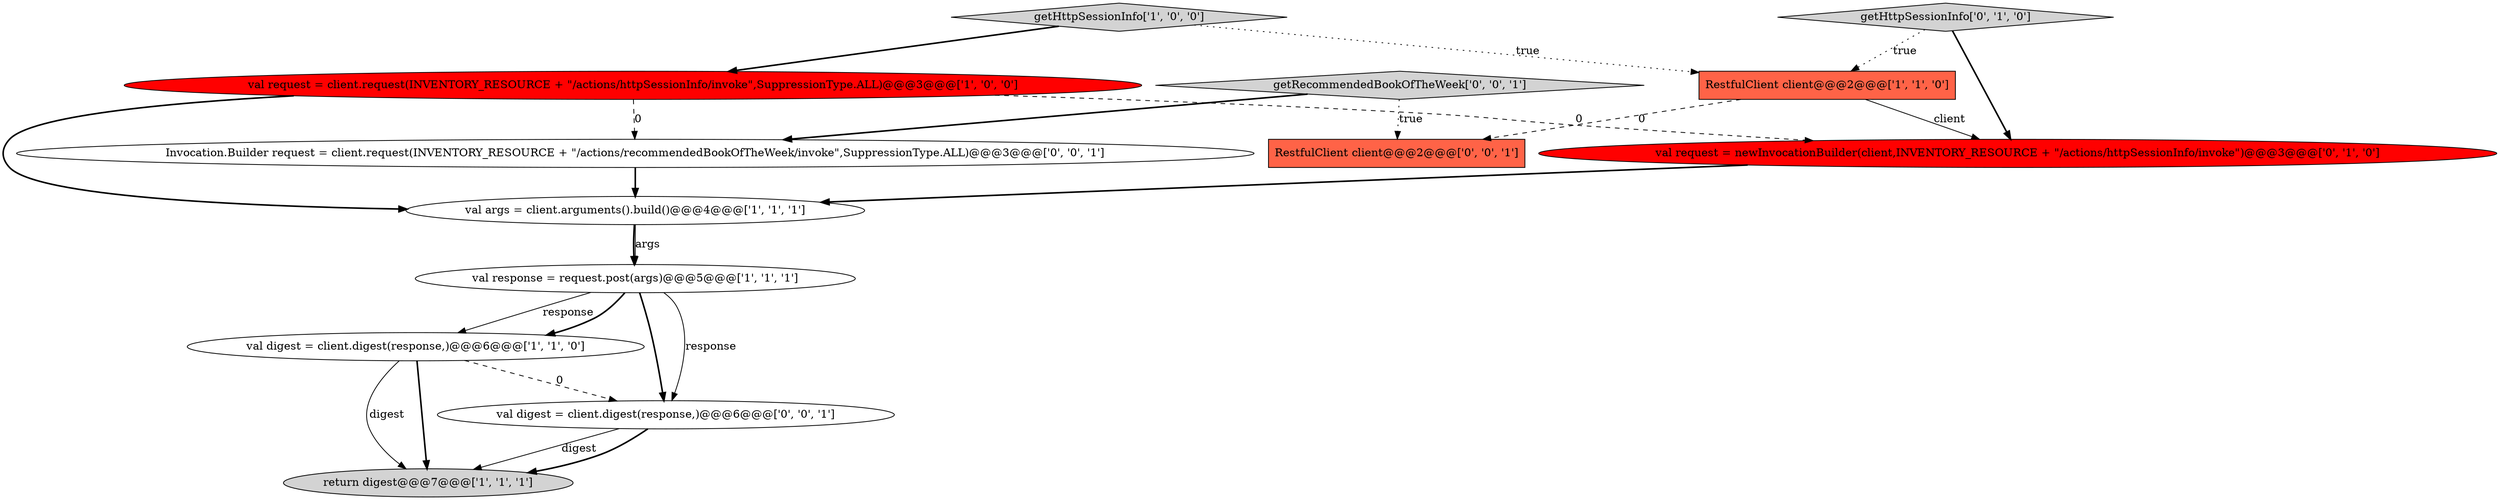 digraph {
9 [style = filled, label = "RestfulClient client@@@2@@@['0', '0', '1']", fillcolor = tomato, shape = box image = "AAA0AAABBB3BBB"];
1 [style = filled, label = "return digest@@@7@@@['1', '1', '1']", fillcolor = lightgray, shape = ellipse image = "AAA0AAABBB1BBB"];
0 [style = filled, label = "val digest = client.digest(response,)@@@6@@@['1', '1', '0']", fillcolor = white, shape = ellipse image = "AAA0AAABBB1BBB"];
4 [style = filled, label = "val args = client.arguments().build()@@@4@@@['1', '1', '1']", fillcolor = white, shape = ellipse image = "AAA0AAABBB1BBB"];
12 [style = filled, label = "Invocation.Builder request = client.request(INVENTORY_RESOURCE + \"/actions/recommendedBookOfTheWeek/invoke\",SuppressionType.ALL)@@@3@@@['0', '0', '1']", fillcolor = white, shape = ellipse image = "AAA0AAABBB3BBB"];
5 [style = filled, label = "RestfulClient client@@@2@@@['1', '1', '0']", fillcolor = tomato, shape = box image = "AAA0AAABBB1BBB"];
2 [style = filled, label = "val response = request.post(args)@@@5@@@['1', '1', '1']", fillcolor = white, shape = ellipse image = "AAA0AAABBB1BBB"];
11 [style = filled, label = "val digest = client.digest(response,)@@@6@@@['0', '0', '1']", fillcolor = white, shape = ellipse image = "AAA0AAABBB3BBB"];
6 [style = filled, label = "getHttpSessionInfo['1', '0', '0']", fillcolor = lightgray, shape = diamond image = "AAA0AAABBB1BBB"];
3 [style = filled, label = "val request = client.request(INVENTORY_RESOURCE + \"/actions/httpSessionInfo/invoke\",SuppressionType.ALL)@@@3@@@['1', '0', '0']", fillcolor = red, shape = ellipse image = "AAA1AAABBB1BBB"];
8 [style = filled, label = "val request = newInvocationBuilder(client,INVENTORY_RESOURCE + \"/actions/httpSessionInfo/invoke\")@@@3@@@['0', '1', '0']", fillcolor = red, shape = ellipse image = "AAA1AAABBB2BBB"];
10 [style = filled, label = "getRecommendedBookOfTheWeek['0', '0', '1']", fillcolor = lightgray, shape = diamond image = "AAA0AAABBB3BBB"];
7 [style = filled, label = "getHttpSessionInfo['0', '1', '0']", fillcolor = lightgray, shape = diamond image = "AAA0AAABBB2BBB"];
11->1 [style = solid, label="digest"];
6->3 [style = bold, label=""];
11->1 [style = bold, label=""];
5->9 [style = dashed, label="0"];
0->11 [style = dashed, label="0"];
4->2 [style = bold, label=""];
7->8 [style = bold, label=""];
2->0 [style = solid, label="response"];
10->9 [style = dotted, label="true"];
3->4 [style = bold, label=""];
2->11 [style = solid, label="response"];
7->5 [style = dotted, label="true"];
2->0 [style = bold, label=""];
0->1 [style = solid, label="digest"];
5->8 [style = solid, label="client"];
3->12 [style = dashed, label="0"];
4->2 [style = solid, label="args"];
12->4 [style = bold, label=""];
10->12 [style = bold, label=""];
0->1 [style = bold, label=""];
3->8 [style = dashed, label="0"];
8->4 [style = bold, label=""];
2->11 [style = bold, label=""];
6->5 [style = dotted, label="true"];
}
